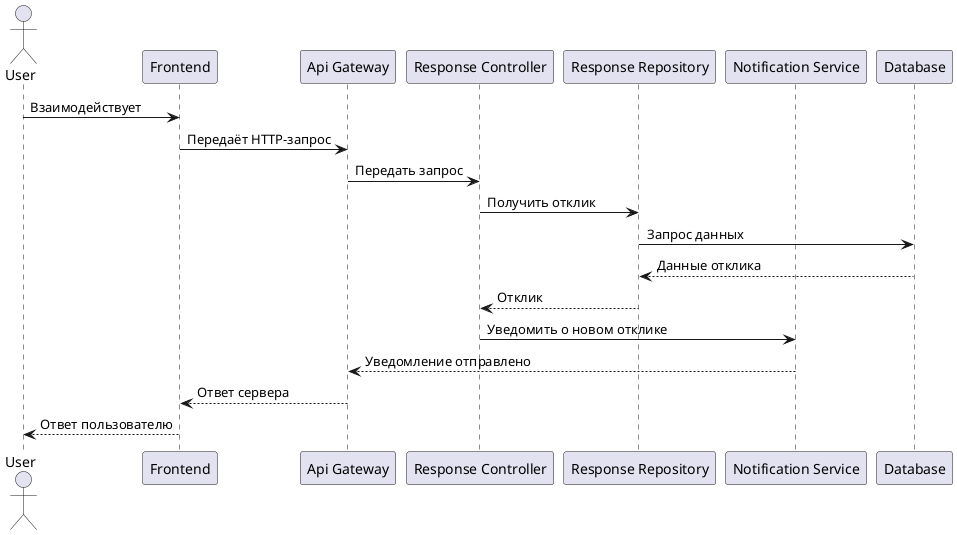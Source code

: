 @startuml

actor User
participant "Frontend" as FT
participant "Api Gateway" as AG
participant "Response Controller" as RC
participant "Response Repository" as RR
participant "Notification Service" as NS
participant "Database" as DB

User  -> FT: Взаимодействует
FT  -> AG: Передаёт HTTP-запрос
AG -> RC: Передать запрос
RC -> RR: Получить отклик
RR -> DB: Запрос данных
DB --> RR: Данные отклика
RR --> RC: Отклик
RC -> NS: Уведомить о новом отклике
NS --> AG: Уведомление отправлено
AG --> FT: Ответ сервера
FT --> User: Ответ пользователю

@enduml